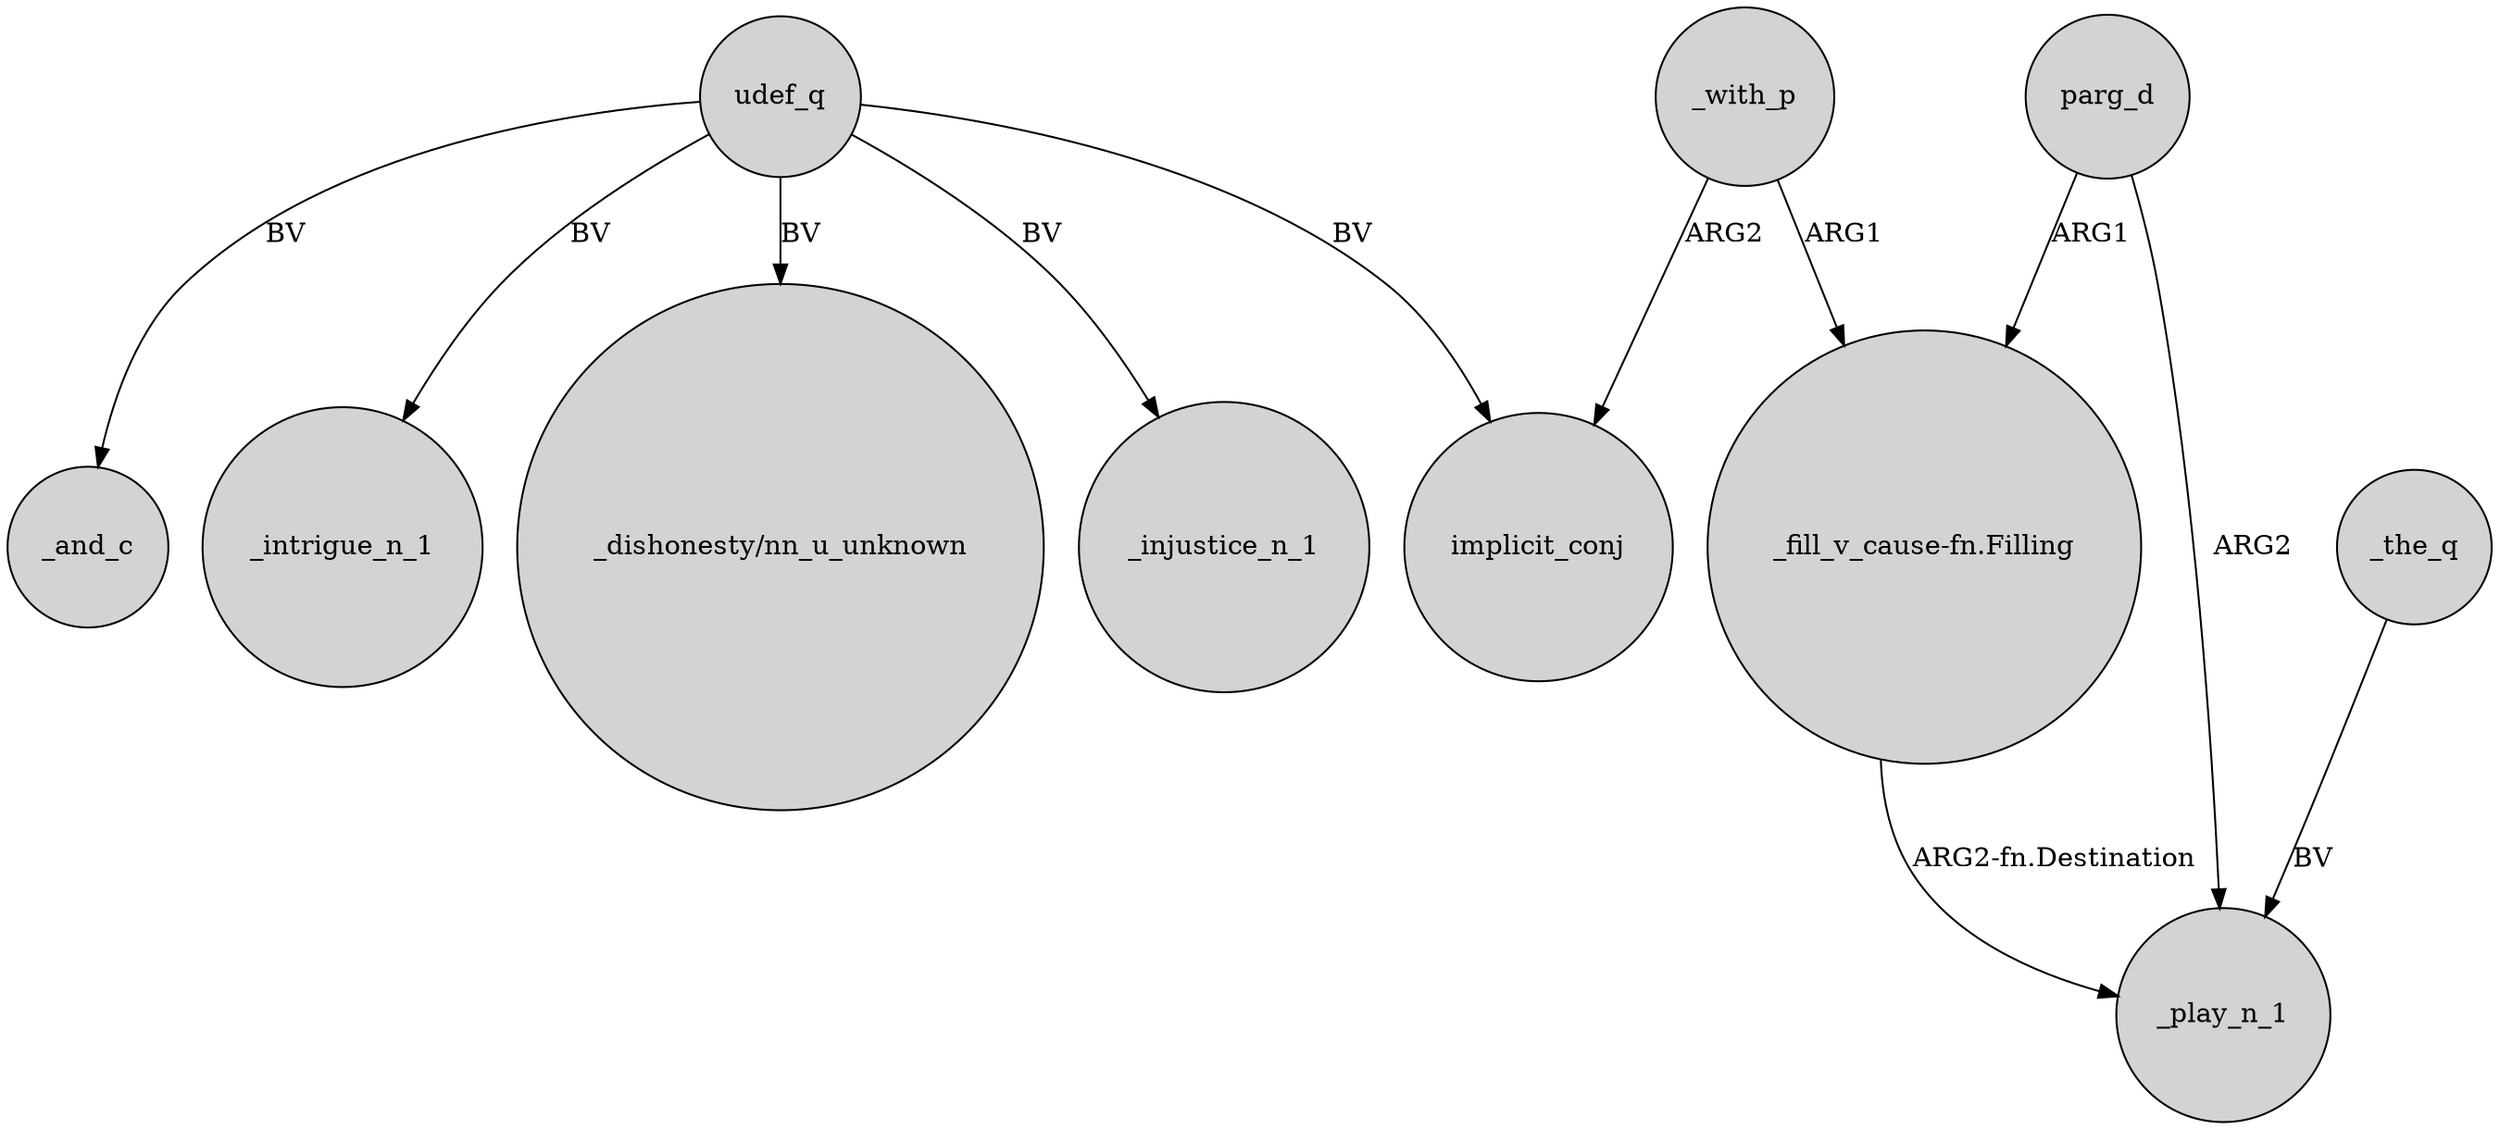 digraph {
	node [shape=circle style=filled]
	_with_p -> implicit_conj [label=ARG2]
	udef_q -> "_dishonesty/nn_u_unknown" [label=BV]
	udef_q -> _injustice_n_1 [label=BV]
	parg_d -> "_fill_v_cause-fn.Filling" [label=ARG1]
	_with_p -> "_fill_v_cause-fn.Filling" [label=ARG1]
	udef_q -> implicit_conj [label=BV]
	udef_q -> _and_c [label=BV]
	"_fill_v_cause-fn.Filling" -> _play_n_1 [label="ARG2-fn.Destination"]
	udef_q -> _intrigue_n_1 [label=BV]
	parg_d -> _play_n_1 [label=ARG2]
	_the_q -> _play_n_1 [label=BV]
}
